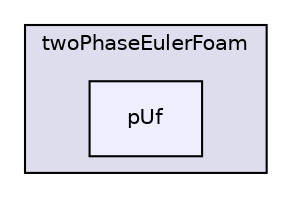 digraph "applications/solvers/multiphase/twoPhaseEulerFoam/pUf" {
  bgcolor=transparent;
  compound=true
  node [ fontsize="10", fontname="Helvetica"];
  edge [ labelfontsize="10", labelfontname="Helvetica"];
  subgraph clusterdir_9a8884475cf7812a7a55716c3274f065 {
    graph [ bgcolor="#ddddee", pencolor="black", label="twoPhaseEulerFoam" fontname="Helvetica", fontsize="10", URL="dir_9a8884475cf7812a7a55716c3274f065.html"]
  dir_4e1c4fbc41b64975a5fe050194a5b7a9 [shape=box, label="pUf", style="filled", fillcolor="#eeeeff", pencolor="black", URL="dir_4e1c4fbc41b64975a5fe050194a5b7a9.html"];
  }
}
